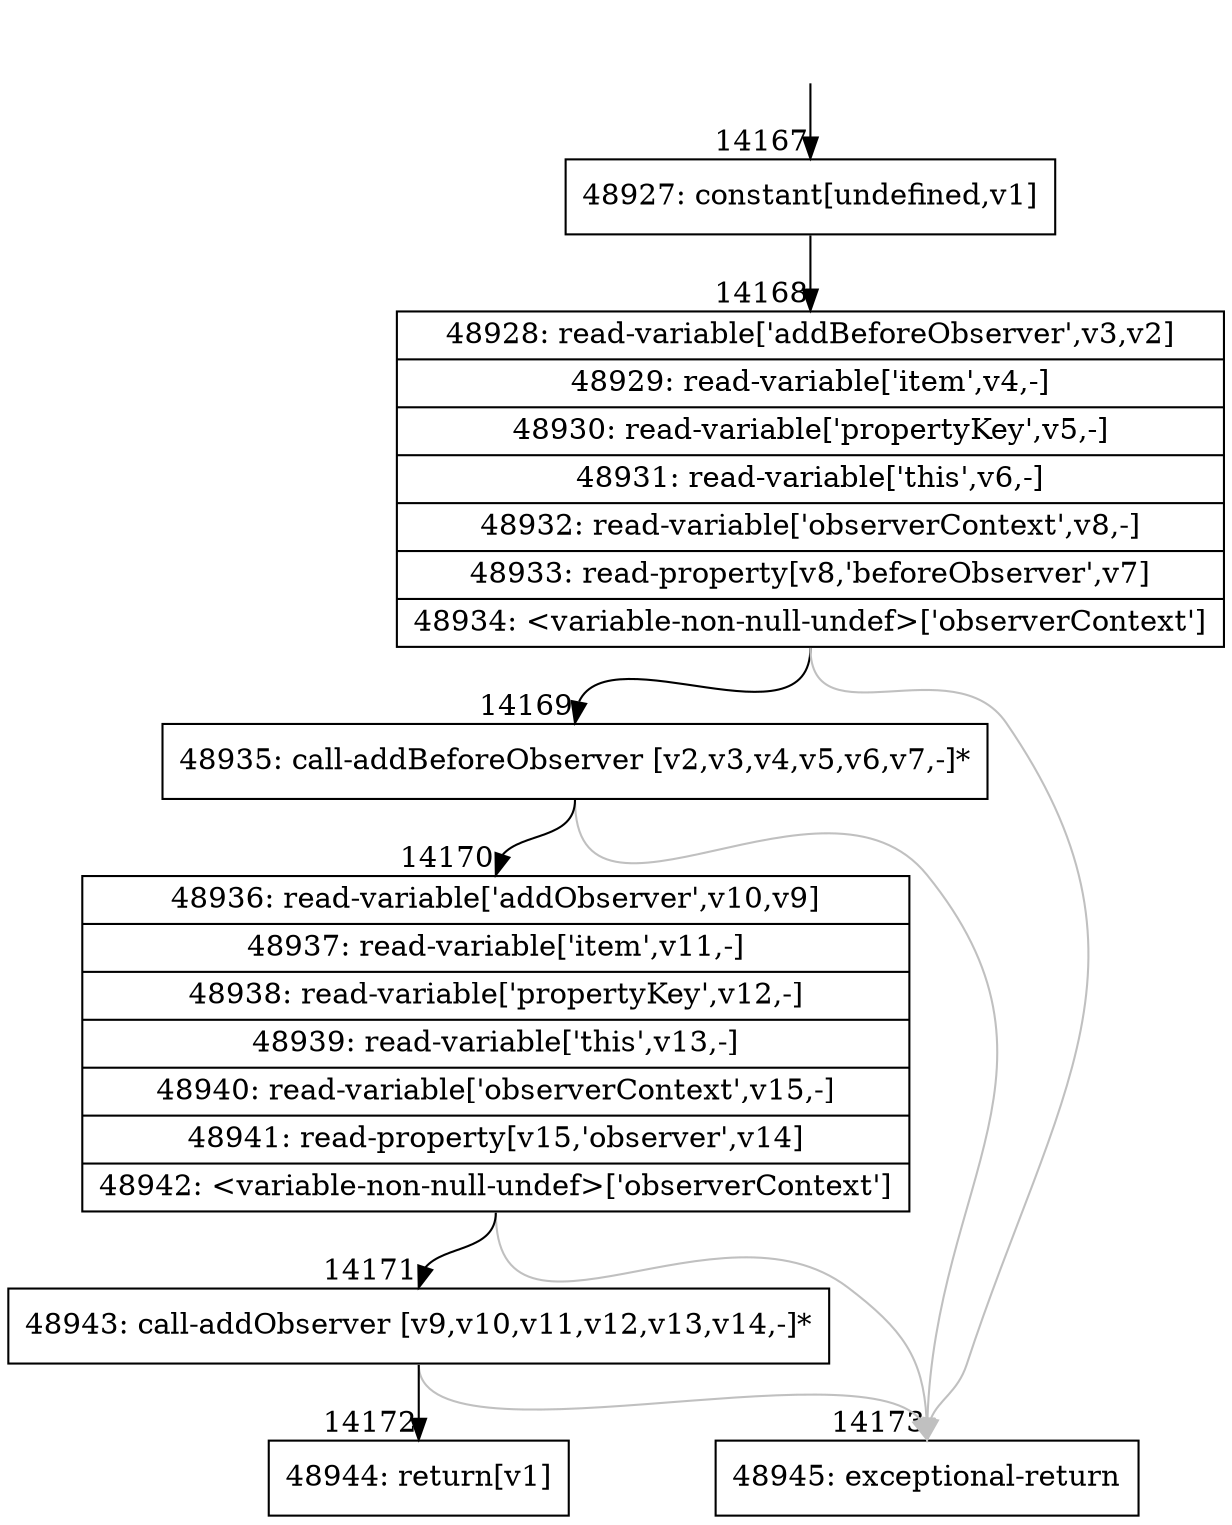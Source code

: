 digraph {
rankdir="TD"
BB_entry1178[shape=none,label=""];
BB_entry1178 -> BB14167 [tailport=s, headport=n, headlabel="    14167"]
BB14167 [shape=record label="{48927: constant[undefined,v1]}" ] 
BB14167 -> BB14168 [tailport=s, headport=n, headlabel="      14168"]
BB14168 [shape=record label="{48928: read-variable['addBeforeObserver',v3,v2]|48929: read-variable['item',v4,-]|48930: read-variable['propertyKey',v5,-]|48931: read-variable['this',v6,-]|48932: read-variable['observerContext',v8,-]|48933: read-property[v8,'beforeObserver',v7]|48934: \<variable-non-null-undef\>['observerContext']}" ] 
BB14168 -> BB14169 [tailport=s, headport=n, headlabel="      14169"]
BB14168 -> BB14173 [tailport=s, headport=n, color=gray, headlabel="      14173"]
BB14169 [shape=record label="{48935: call-addBeforeObserver [v2,v3,v4,v5,v6,v7,-]*}" ] 
BB14169 -> BB14170 [tailport=s, headport=n, headlabel="      14170"]
BB14169 -> BB14173 [tailport=s, headport=n, color=gray]
BB14170 [shape=record label="{48936: read-variable['addObserver',v10,v9]|48937: read-variable['item',v11,-]|48938: read-variable['propertyKey',v12,-]|48939: read-variable['this',v13,-]|48940: read-variable['observerContext',v15,-]|48941: read-property[v15,'observer',v14]|48942: \<variable-non-null-undef\>['observerContext']}" ] 
BB14170 -> BB14171 [tailport=s, headport=n, headlabel="      14171"]
BB14170 -> BB14173 [tailport=s, headport=n, color=gray]
BB14171 [shape=record label="{48943: call-addObserver [v9,v10,v11,v12,v13,v14,-]*}" ] 
BB14171 -> BB14172 [tailport=s, headport=n, headlabel="      14172"]
BB14171 -> BB14173 [tailport=s, headport=n, color=gray]
BB14172 [shape=record label="{48944: return[v1]}" ] 
BB14173 [shape=record label="{48945: exceptional-return}" ] 
//#$~ 26326
}
